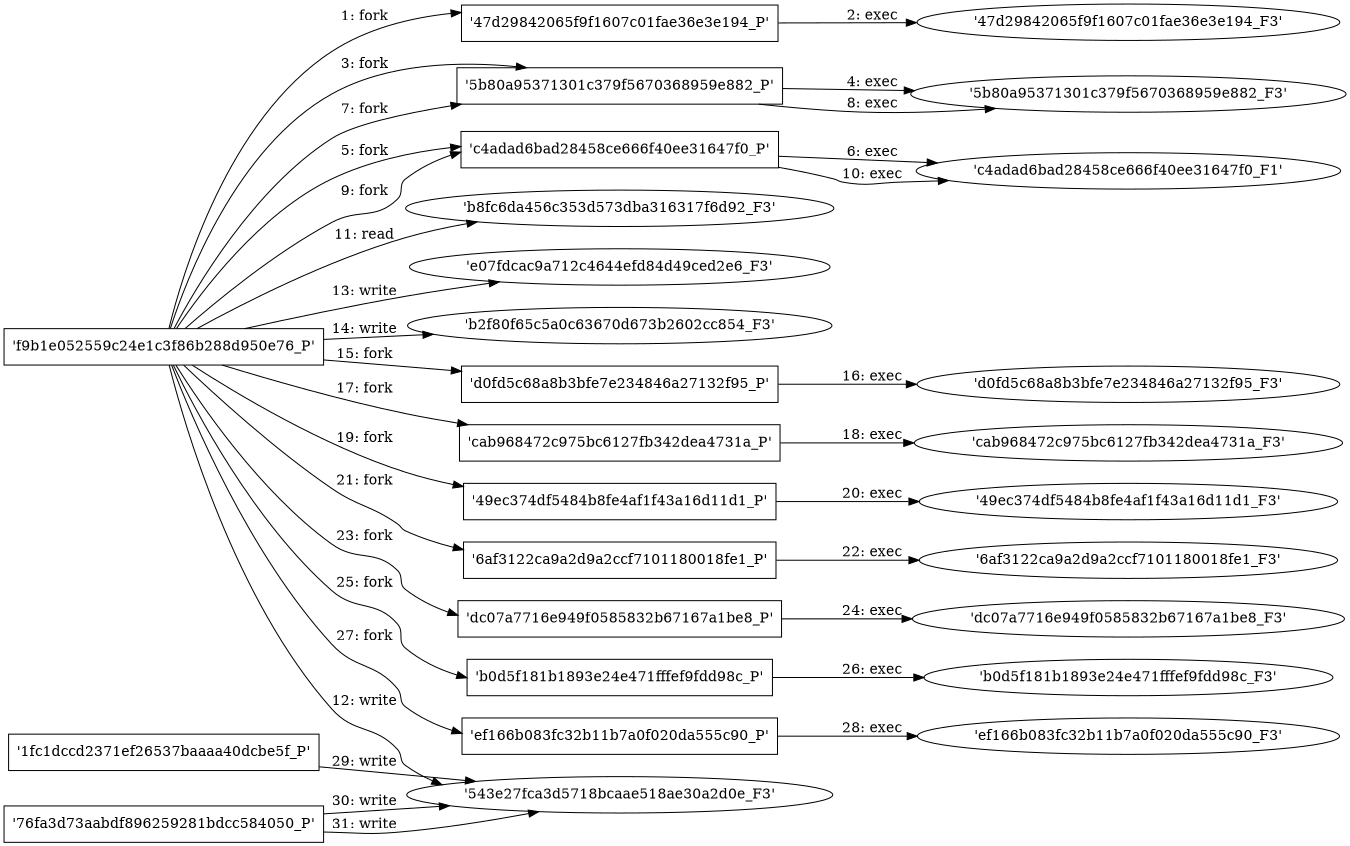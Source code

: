 digraph "D:\Learning\Paper\apt\基于CTI的攻击预警\Dataset\攻击图\ASGfromALLCTI\2019 The year in malware.dot" {
rankdir="LR"
size="9"
fixedsize="false"
splines="true"
nodesep=0.3
ranksep=0
fontsize=10
overlap="scalexy"
engine= "neato"
	"'f9b1e052559c24e1c3f86b288d950e76_P'" [node_type=Process shape=box]
	"'47d29842065f9f1607c01fae36e3e194_P'" [node_type=Process shape=box]
	"'f9b1e052559c24e1c3f86b288d950e76_P'" -> "'47d29842065f9f1607c01fae36e3e194_P'" [label="1: fork"]
	"'47d29842065f9f1607c01fae36e3e194_P'" [node_type=Process shape=box]
	"'47d29842065f9f1607c01fae36e3e194_F3'" [node_type=File shape=ellipse]
	"'47d29842065f9f1607c01fae36e3e194_P'" -> "'47d29842065f9f1607c01fae36e3e194_F3'" [label="2: exec"]
	"'f9b1e052559c24e1c3f86b288d950e76_P'" [node_type=Process shape=box]
	"'5b80a95371301c379f5670368959e882_P'" [node_type=Process shape=box]
	"'f9b1e052559c24e1c3f86b288d950e76_P'" -> "'5b80a95371301c379f5670368959e882_P'" [label="3: fork"]
	"'5b80a95371301c379f5670368959e882_P'" [node_type=Process shape=box]
	"'5b80a95371301c379f5670368959e882_F3'" [node_type=File shape=ellipse]
	"'5b80a95371301c379f5670368959e882_P'" -> "'5b80a95371301c379f5670368959e882_F3'" [label="4: exec"]
	"'f9b1e052559c24e1c3f86b288d950e76_P'" [node_type=Process shape=box]
	"'c4adad6bad28458ce666f40ee31647f0_P'" [node_type=Process shape=box]
	"'f9b1e052559c24e1c3f86b288d950e76_P'" -> "'c4adad6bad28458ce666f40ee31647f0_P'" [label="5: fork"]
	"'c4adad6bad28458ce666f40ee31647f0_P'" [node_type=Process shape=box]
	"'c4adad6bad28458ce666f40ee31647f0_F1'" [node_type=File shape=ellipse]
	"'c4adad6bad28458ce666f40ee31647f0_P'" -> "'c4adad6bad28458ce666f40ee31647f0_F1'" [label="6: exec"]
	"'f9b1e052559c24e1c3f86b288d950e76_P'" [node_type=Process shape=box]
	"'5b80a95371301c379f5670368959e882_P'" [node_type=Process shape=box]
	"'f9b1e052559c24e1c3f86b288d950e76_P'" -> "'5b80a95371301c379f5670368959e882_P'" [label="7: fork"]
	"'5b80a95371301c379f5670368959e882_P'" [node_type=Process shape=box]
	"'5b80a95371301c379f5670368959e882_F3'" [node_type=File shape=ellipse]
	"'5b80a95371301c379f5670368959e882_P'" -> "'5b80a95371301c379f5670368959e882_F3'" [label="8: exec"]
	"'f9b1e052559c24e1c3f86b288d950e76_P'" [node_type=Process shape=box]
	"'c4adad6bad28458ce666f40ee31647f0_P'" [node_type=Process shape=box]
	"'f9b1e052559c24e1c3f86b288d950e76_P'" -> "'c4adad6bad28458ce666f40ee31647f0_P'" [label="9: fork"]
	"'c4adad6bad28458ce666f40ee31647f0_P'" [node_type=Process shape=box]
	"'c4adad6bad28458ce666f40ee31647f0_F1'" [node_type=File shape=ellipse]
	"'c4adad6bad28458ce666f40ee31647f0_P'" -> "'c4adad6bad28458ce666f40ee31647f0_F1'" [label="10: exec"]
	"'b8fc6da456c353d573dba316317f6d92_F3'" [node_type=file shape=ellipse]
	"'f9b1e052559c24e1c3f86b288d950e76_P'" [node_type=Process shape=box]
	"'f9b1e052559c24e1c3f86b288d950e76_P'" -> "'b8fc6da456c353d573dba316317f6d92_F3'" [label="11: read"]
	"'543e27fca3d5718bcaae518ae30a2d0e_F3'" [node_type=file shape=ellipse]
	"'f9b1e052559c24e1c3f86b288d950e76_P'" [node_type=Process shape=box]
	"'f9b1e052559c24e1c3f86b288d950e76_P'" -> "'543e27fca3d5718bcaae518ae30a2d0e_F3'" [label="12: write"]
	"'e07fdcac9a712c4644efd84d49ced2e6_F3'" [node_type=file shape=ellipse]
	"'f9b1e052559c24e1c3f86b288d950e76_P'" [node_type=Process shape=box]
	"'f9b1e052559c24e1c3f86b288d950e76_P'" -> "'e07fdcac9a712c4644efd84d49ced2e6_F3'" [label="13: write"]
	"'b2f80f65c5a0c63670d673b2602cc854_F3'" [node_type=file shape=ellipse]
	"'f9b1e052559c24e1c3f86b288d950e76_P'" [node_type=Process shape=box]
	"'f9b1e052559c24e1c3f86b288d950e76_P'" -> "'b2f80f65c5a0c63670d673b2602cc854_F3'" [label="14: write"]
	"'f9b1e052559c24e1c3f86b288d950e76_P'" [node_type=Process shape=box]
	"'d0fd5c68a8b3bfe7e234846a27132f95_P'" [node_type=Process shape=box]
	"'f9b1e052559c24e1c3f86b288d950e76_P'" -> "'d0fd5c68a8b3bfe7e234846a27132f95_P'" [label="15: fork"]
	"'d0fd5c68a8b3bfe7e234846a27132f95_P'" [node_type=Process shape=box]
	"'d0fd5c68a8b3bfe7e234846a27132f95_F3'" [node_type=File shape=ellipse]
	"'d0fd5c68a8b3bfe7e234846a27132f95_P'" -> "'d0fd5c68a8b3bfe7e234846a27132f95_F3'" [label="16: exec"]
	"'f9b1e052559c24e1c3f86b288d950e76_P'" [node_type=Process shape=box]
	"'cab968472c975bc6127fb342dea4731a_P'" [node_type=Process shape=box]
	"'f9b1e052559c24e1c3f86b288d950e76_P'" -> "'cab968472c975bc6127fb342dea4731a_P'" [label="17: fork"]
	"'cab968472c975bc6127fb342dea4731a_P'" [node_type=Process shape=box]
	"'cab968472c975bc6127fb342dea4731a_F3'" [node_type=File shape=ellipse]
	"'cab968472c975bc6127fb342dea4731a_P'" -> "'cab968472c975bc6127fb342dea4731a_F3'" [label="18: exec"]
	"'f9b1e052559c24e1c3f86b288d950e76_P'" [node_type=Process shape=box]
	"'49ec374df5484b8fe4af1f43a16d11d1_P'" [node_type=Process shape=box]
	"'f9b1e052559c24e1c3f86b288d950e76_P'" -> "'49ec374df5484b8fe4af1f43a16d11d1_P'" [label="19: fork"]
	"'49ec374df5484b8fe4af1f43a16d11d1_P'" [node_type=Process shape=box]
	"'49ec374df5484b8fe4af1f43a16d11d1_F3'" [node_type=File shape=ellipse]
	"'49ec374df5484b8fe4af1f43a16d11d1_P'" -> "'49ec374df5484b8fe4af1f43a16d11d1_F3'" [label="20: exec"]
	"'f9b1e052559c24e1c3f86b288d950e76_P'" [node_type=Process shape=box]
	"'6af3122ca9a2d9a2ccf7101180018fe1_P'" [node_type=Process shape=box]
	"'f9b1e052559c24e1c3f86b288d950e76_P'" -> "'6af3122ca9a2d9a2ccf7101180018fe1_P'" [label="21: fork"]
	"'6af3122ca9a2d9a2ccf7101180018fe1_P'" [node_type=Process shape=box]
	"'6af3122ca9a2d9a2ccf7101180018fe1_F3'" [node_type=File shape=ellipse]
	"'6af3122ca9a2d9a2ccf7101180018fe1_P'" -> "'6af3122ca9a2d9a2ccf7101180018fe1_F3'" [label="22: exec"]
	"'f9b1e052559c24e1c3f86b288d950e76_P'" [node_type=Process shape=box]
	"'dc07a7716e949f0585832b67167a1be8_P'" [node_type=Process shape=box]
	"'f9b1e052559c24e1c3f86b288d950e76_P'" -> "'dc07a7716e949f0585832b67167a1be8_P'" [label="23: fork"]
	"'dc07a7716e949f0585832b67167a1be8_P'" [node_type=Process shape=box]
	"'dc07a7716e949f0585832b67167a1be8_F3'" [node_type=File shape=ellipse]
	"'dc07a7716e949f0585832b67167a1be8_P'" -> "'dc07a7716e949f0585832b67167a1be8_F3'" [label="24: exec"]
	"'f9b1e052559c24e1c3f86b288d950e76_P'" [node_type=Process shape=box]
	"'b0d5f181b1893e24e471fffef9fdd98c_P'" [node_type=Process shape=box]
	"'f9b1e052559c24e1c3f86b288d950e76_P'" -> "'b0d5f181b1893e24e471fffef9fdd98c_P'" [label="25: fork"]
	"'b0d5f181b1893e24e471fffef9fdd98c_P'" [node_type=Process shape=box]
	"'b0d5f181b1893e24e471fffef9fdd98c_F3'" [node_type=File shape=ellipse]
	"'b0d5f181b1893e24e471fffef9fdd98c_P'" -> "'b0d5f181b1893e24e471fffef9fdd98c_F3'" [label="26: exec"]
	"'f9b1e052559c24e1c3f86b288d950e76_P'" [node_type=Process shape=box]
	"'ef166b083fc32b11b7a0f020da555c90_P'" [node_type=Process shape=box]
	"'f9b1e052559c24e1c3f86b288d950e76_P'" -> "'ef166b083fc32b11b7a0f020da555c90_P'" [label="27: fork"]
	"'ef166b083fc32b11b7a0f020da555c90_P'" [node_type=Process shape=box]
	"'ef166b083fc32b11b7a0f020da555c90_F3'" [node_type=File shape=ellipse]
	"'ef166b083fc32b11b7a0f020da555c90_P'" -> "'ef166b083fc32b11b7a0f020da555c90_F3'" [label="28: exec"]
	"'543e27fca3d5718bcaae518ae30a2d0e_F3'" [node_type=file shape=ellipse]
	"'1fc1dccd2371ef26537baaaa40dcbe5f_P'" [node_type=Process shape=box]
	"'1fc1dccd2371ef26537baaaa40dcbe5f_P'" -> "'543e27fca3d5718bcaae518ae30a2d0e_F3'" [label="29: write"]
	"'543e27fca3d5718bcaae518ae30a2d0e_F3'" [node_type=file shape=ellipse]
	"'76fa3d73aabdf896259281bdcc584050_P'" [node_type=Process shape=box]
	"'76fa3d73aabdf896259281bdcc584050_P'" -> "'543e27fca3d5718bcaae518ae30a2d0e_F3'" [label="30: write"]
	"'543e27fca3d5718bcaae518ae30a2d0e_F3'" [node_type=file shape=ellipse]
	"'76fa3d73aabdf896259281bdcc584050_P'" [node_type=Process shape=box]
	"'76fa3d73aabdf896259281bdcc584050_P'" -> "'543e27fca3d5718bcaae518ae30a2d0e_F3'" [label="31: write"]
}
